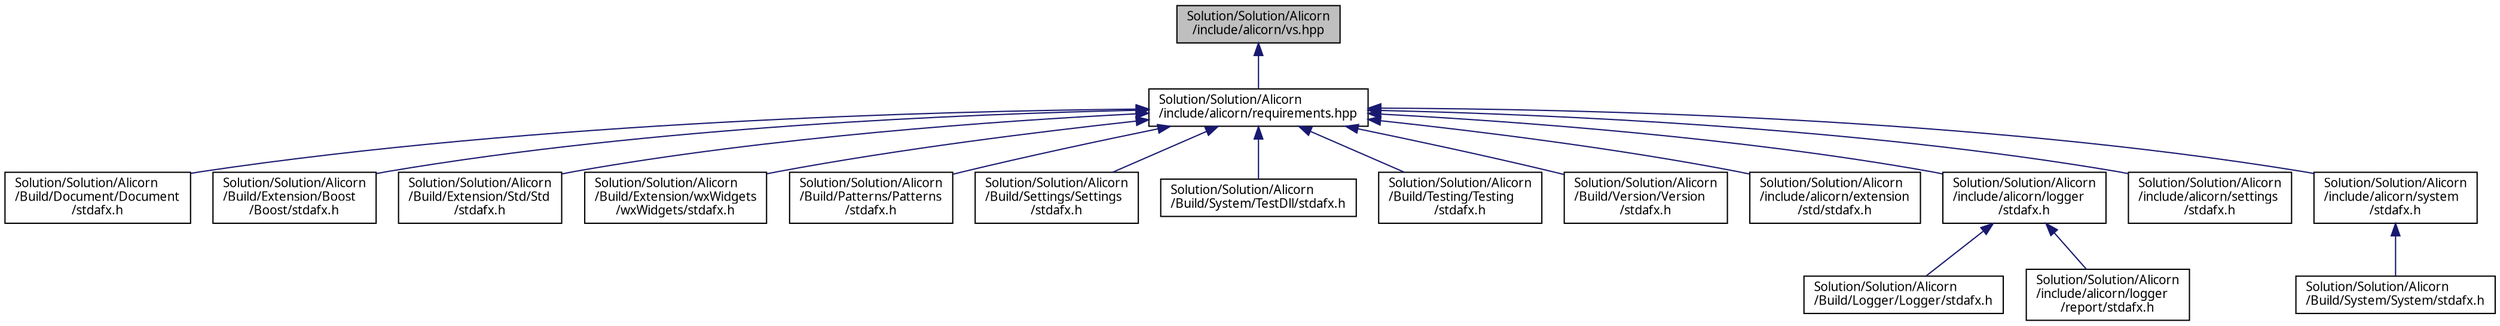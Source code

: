 digraph "Solution/Solution/Alicorn/include/alicorn/vs.hpp"
{
 // INTERACTIVE_SVG=YES
  edge [fontname="Verdana",fontsize="10",labelfontname="Verdana",labelfontsize="10"];
  node [fontname="Verdana",fontsize="10",shape=record];
  Node1 [label="Solution/Solution/Alicorn\l/include/alicorn/vs.hpp",height=0.2,width=0.4,color="black", fillcolor="grey75", style="filled", fontcolor="black"];
  Node1 -> Node2 [dir="back",color="midnightblue",fontsize="10",style="solid",fontname="Verdana"];
  Node2 [label="Solution/Solution/Alicorn\l/include/alicorn/requirements.hpp",height=0.2,width=0.4,color="black", fillcolor="white", style="filled",URL="$a00389.html"];
  Node2 -> Node3 [dir="back",color="midnightblue",fontsize="10",style="solid",fontname="Verdana"];
  Node3 [label="Solution/Solution/Alicorn\l/Build/Document/Document\l/stdafx.h",height=0.2,width=0.4,color="black", fillcolor="white", style="filled",URL="$a00192_source.html"];
  Node2 -> Node4 [dir="back",color="midnightblue",fontsize="10",style="solid",fontname="Verdana"];
  Node4 [label="Solution/Solution/Alicorn\l/Build/Extension/Boost\l/Boost/stdafx.h",height=0.2,width=0.4,color="black", fillcolor="white", style="filled",URL="$a00193_source.html"];
  Node2 -> Node5 [dir="back",color="midnightblue",fontsize="10",style="solid",fontname="Verdana"];
  Node5 [label="Solution/Solution/Alicorn\l/Build/Extension/Std/Std\l/stdafx.h",height=0.2,width=0.4,color="black", fillcolor="white", style="filled",URL="$a00194_source.html"];
  Node2 -> Node6 [dir="back",color="midnightblue",fontsize="10",style="solid",fontname="Verdana"];
  Node6 [label="Solution/Solution/Alicorn\l/Build/Extension/wxWidgets\l/wxWidgets/stdafx.h",height=0.2,width=0.4,color="black", fillcolor="white", style="filled",URL="$a00195_source.html"];
  Node2 -> Node7 [dir="back",color="midnightblue",fontsize="10",style="solid",fontname="Verdana"];
  Node7 [label="Solution/Solution/Alicorn\l/Build/Patterns/Patterns\l/stdafx.h",height=0.2,width=0.4,color="black", fillcolor="white", style="filled",URL="$a00197_source.html"];
  Node2 -> Node8 [dir="back",color="midnightblue",fontsize="10",style="solid",fontname="Verdana"];
  Node8 [label="Solution/Solution/Alicorn\l/Build/Settings/Settings\l/stdafx.h",height=0.2,width=0.4,color="black", fillcolor="white", style="filled",URL="$a00198_source.html"];
  Node2 -> Node9 [dir="back",color="midnightblue",fontsize="10",style="solid",fontname="Verdana"];
  Node9 [label="Solution/Solution/Alicorn\l/Build/System/TestDll/stdafx.h",height=0.2,width=0.4,color="black", fillcolor="white", style="filled",URL="$a00200_source.html"];
  Node2 -> Node10 [dir="back",color="midnightblue",fontsize="10",style="solid",fontname="Verdana"];
  Node10 [label="Solution/Solution/Alicorn\l/Build/Testing/Testing\l/stdafx.h",height=0.2,width=0.4,color="black", fillcolor="white", style="filled",URL="$a00201_source.html"];
  Node2 -> Node11 [dir="back",color="midnightblue",fontsize="10",style="solid",fontname="Verdana"];
  Node11 [label="Solution/Solution/Alicorn\l/Build/Version/Version\l/stdafx.h",height=0.2,width=0.4,color="black", fillcolor="white", style="filled",URL="$a00202_source.html"];
  Node2 -> Node12 [dir="back",color="midnightblue",fontsize="10",style="solid",fontname="Verdana"];
  Node12 [label="Solution/Solution/Alicorn\l/include/alicorn/extension\l/std/stdafx.h",height=0.2,width=0.4,color="black", fillcolor="white", style="filled",URL="$a00207_source.html"];
  Node2 -> Node13 [dir="back",color="midnightblue",fontsize="10",style="solid",fontname="Verdana"];
  Node13 [label="Solution/Solution/Alicorn\l/include/alicorn/logger\l/stdafx.h",height=0.2,width=0.4,color="black", fillcolor="white", style="filled",URL="$a00210_source.html"];
  Node13 -> Node14 [dir="back",color="midnightblue",fontsize="10",style="solid",fontname="Verdana"];
  Node14 [label="Solution/Solution/Alicorn\l/Build/Logger/Logger/stdafx.h",height=0.2,width=0.4,color="black", fillcolor="white", style="filled",URL="$a00196_source.html"];
  Node13 -> Node15 [dir="back",color="midnightblue",fontsize="10",style="solid",fontname="Verdana"];
  Node15 [label="Solution/Solution/Alicorn\l/include/alicorn/logger\l/report/stdafx.h",height=0.2,width=0.4,color="black", fillcolor="white", style="filled",URL="$a00209_source.html"];
  Node2 -> Node16 [dir="back",color="midnightblue",fontsize="10",style="solid",fontname="Verdana"];
  Node16 [label="Solution/Solution/Alicorn\l/include/alicorn/settings\l/stdafx.h",height=0.2,width=0.4,color="black", fillcolor="white", style="filled",URL="$a00212_source.html"];
  Node2 -> Node17 [dir="back",color="midnightblue",fontsize="10",style="solid",fontname="Verdana"];
  Node17 [label="Solution/Solution/Alicorn\l/include/alicorn/system\l/stdafx.h",height=0.2,width=0.4,color="black", fillcolor="white", style="filled",URL="$a00214_source.html"];
  Node17 -> Node18 [dir="back",color="midnightblue",fontsize="10",style="solid",fontname="Verdana"];
  Node18 [label="Solution/Solution/Alicorn\l/Build/System/System/stdafx.h",height=0.2,width=0.4,color="black", fillcolor="white", style="filled",URL="$a00199_source.html"];
}
